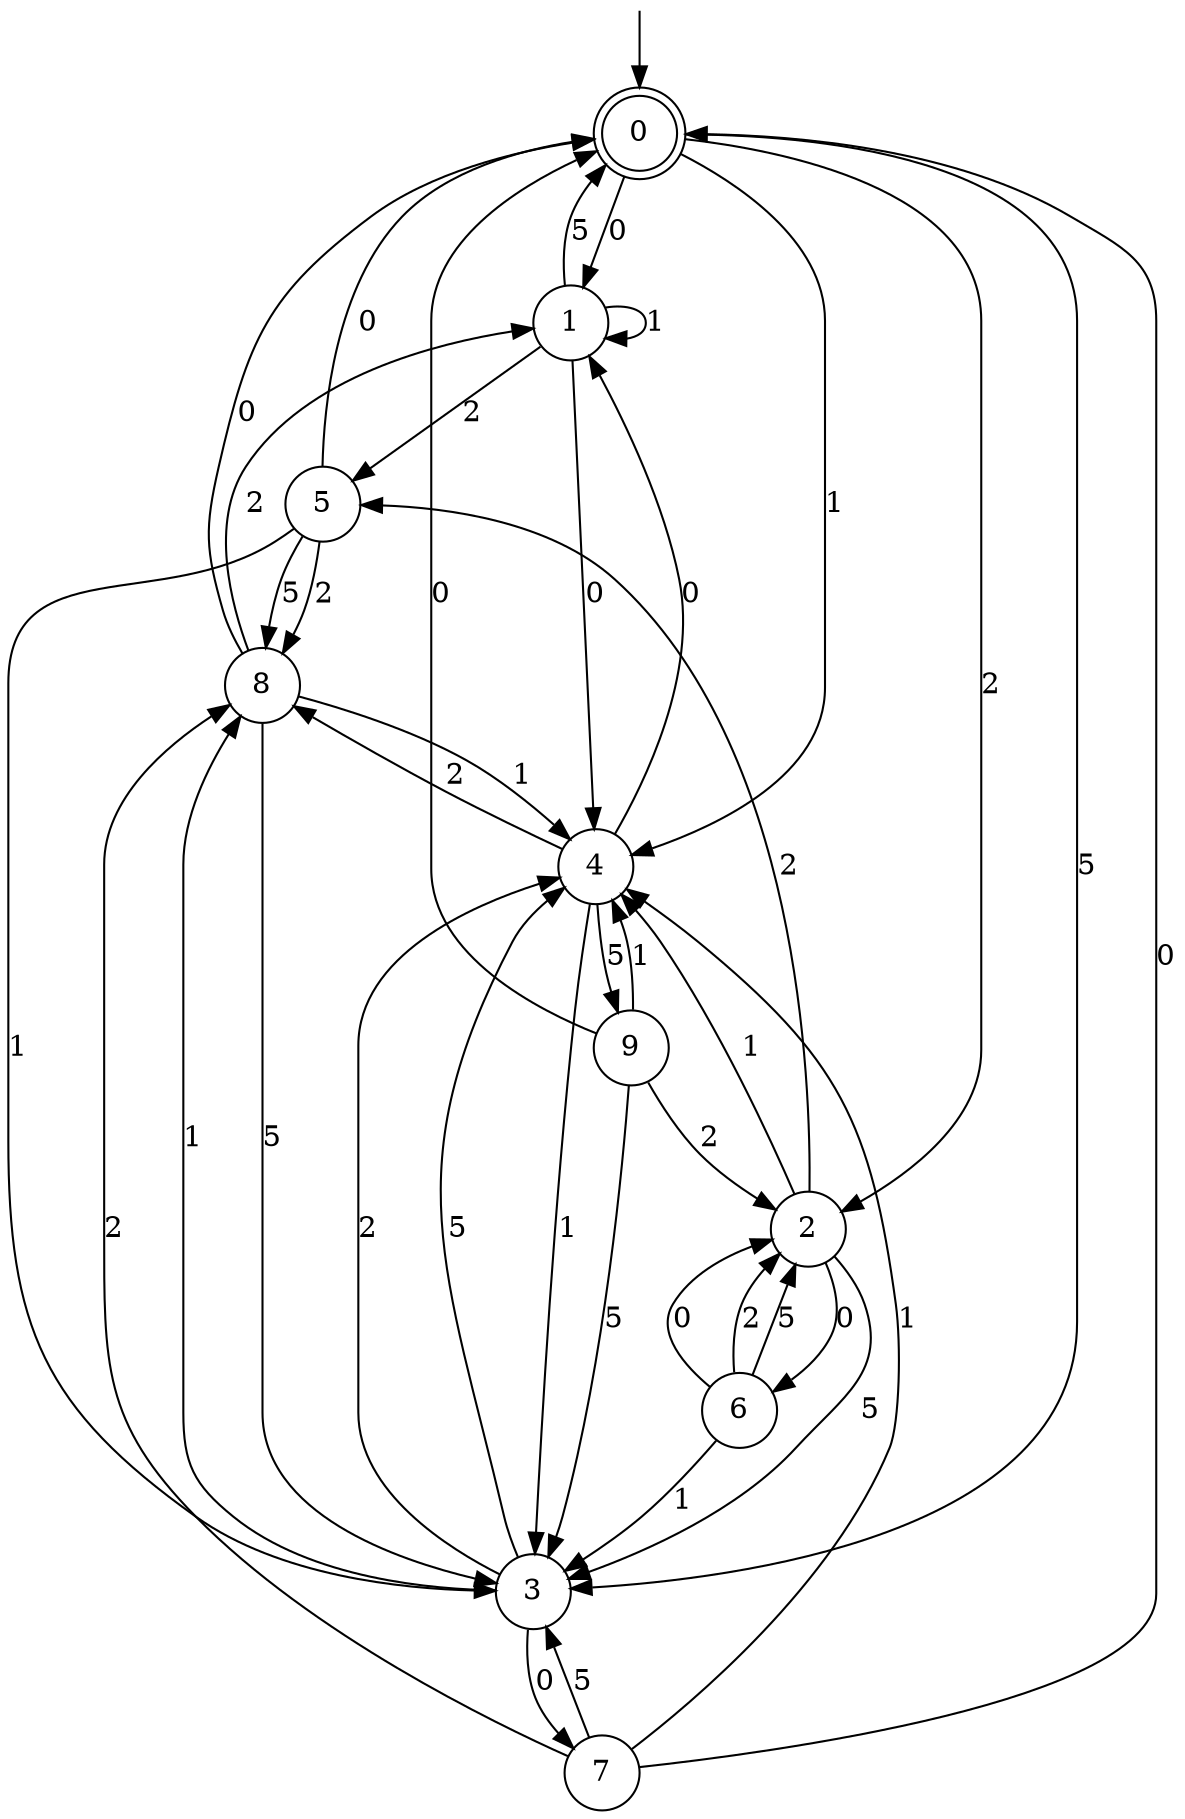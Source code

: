 digraph g {

	s0 [shape="doublecircle" label="0"];
	s1 [shape="circle" label="1"];
	s2 [shape="circle" label="2"];
	s3 [shape="circle" label="3"];
	s4 [shape="circle" label="4"];
	s5 [shape="circle" label="5"];
	s6 [shape="circle" label="6"];
	s7 [shape="circle" label="7"];
	s8 [shape="circle" label="8"];
	s9 [shape="circle" label="9"];
	s0 -> s1 [label="0"];
	s0 -> s2 [label="2"];
	s0 -> s3 [label="5"];
	s0 -> s4 [label="1"];
	s1 -> s4 [label="0"];
	s1 -> s5 [label="2"];
	s1 -> s0 [label="5"];
	s1 -> s1 [label="1"];
	s2 -> s6 [label="0"];
	s2 -> s5 [label="2"];
	s2 -> s3 [label="5"];
	s2 -> s4 [label="1"];
	s3 -> s7 [label="0"];
	s3 -> s4 [label="2"];
	s3 -> s4 [label="5"];
	s3 -> s8 [label="1"];
	s4 -> s1 [label="0"];
	s4 -> s8 [label="2"];
	s4 -> s9 [label="5"];
	s4 -> s3 [label="1"];
	s5 -> s0 [label="0"];
	s5 -> s8 [label="2"];
	s5 -> s8 [label="5"];
	s5 -> s3 [label="1"];
	s6 -> s2 [label="0"];
	s6 -> s2 [label="2"];
	s6 -> s2 [label="5"];
	s6 -> s3 [label="1"];
	s7 -> s0 [label="0"];
	s7 -> s8 [label="2"];
	s7 -> s3 [label="5"];
	s7 -> s4 [label="1"];
	s8 -> s0 [label="0"];
	s8 -> s1 [label="2"];
	s8 -> s3 [label="5"];
	s8 -> s4 [label="1"];
	s9 -> s0 [label="0"];
	s9 -> s2 [label="2"];
	s9 -> s3 [label="5"];
	s9 -> s4 [label="1"];

__start0 [label="" shape="none" width="0" height="0"];
__start0 -> s0;

}
